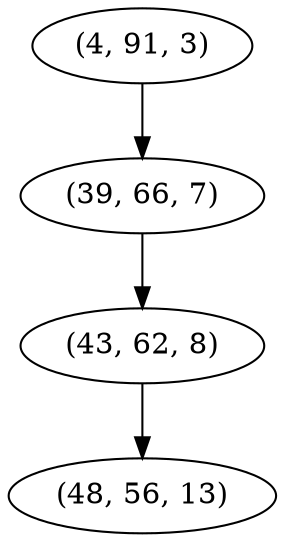 digraph tree {
    "(4, 91, 3)";
    "(39, 66, 7)";
    "(43, 62, 8)";
    "(48, 56, 13)";
    "(4, 91, 3)" -> "(39, 66, 7)";
    "(39, 66, 7)" -> "(43, 62, 8)";
    "(43, 62, 8)" -> "(48, 56, 13)";
}
